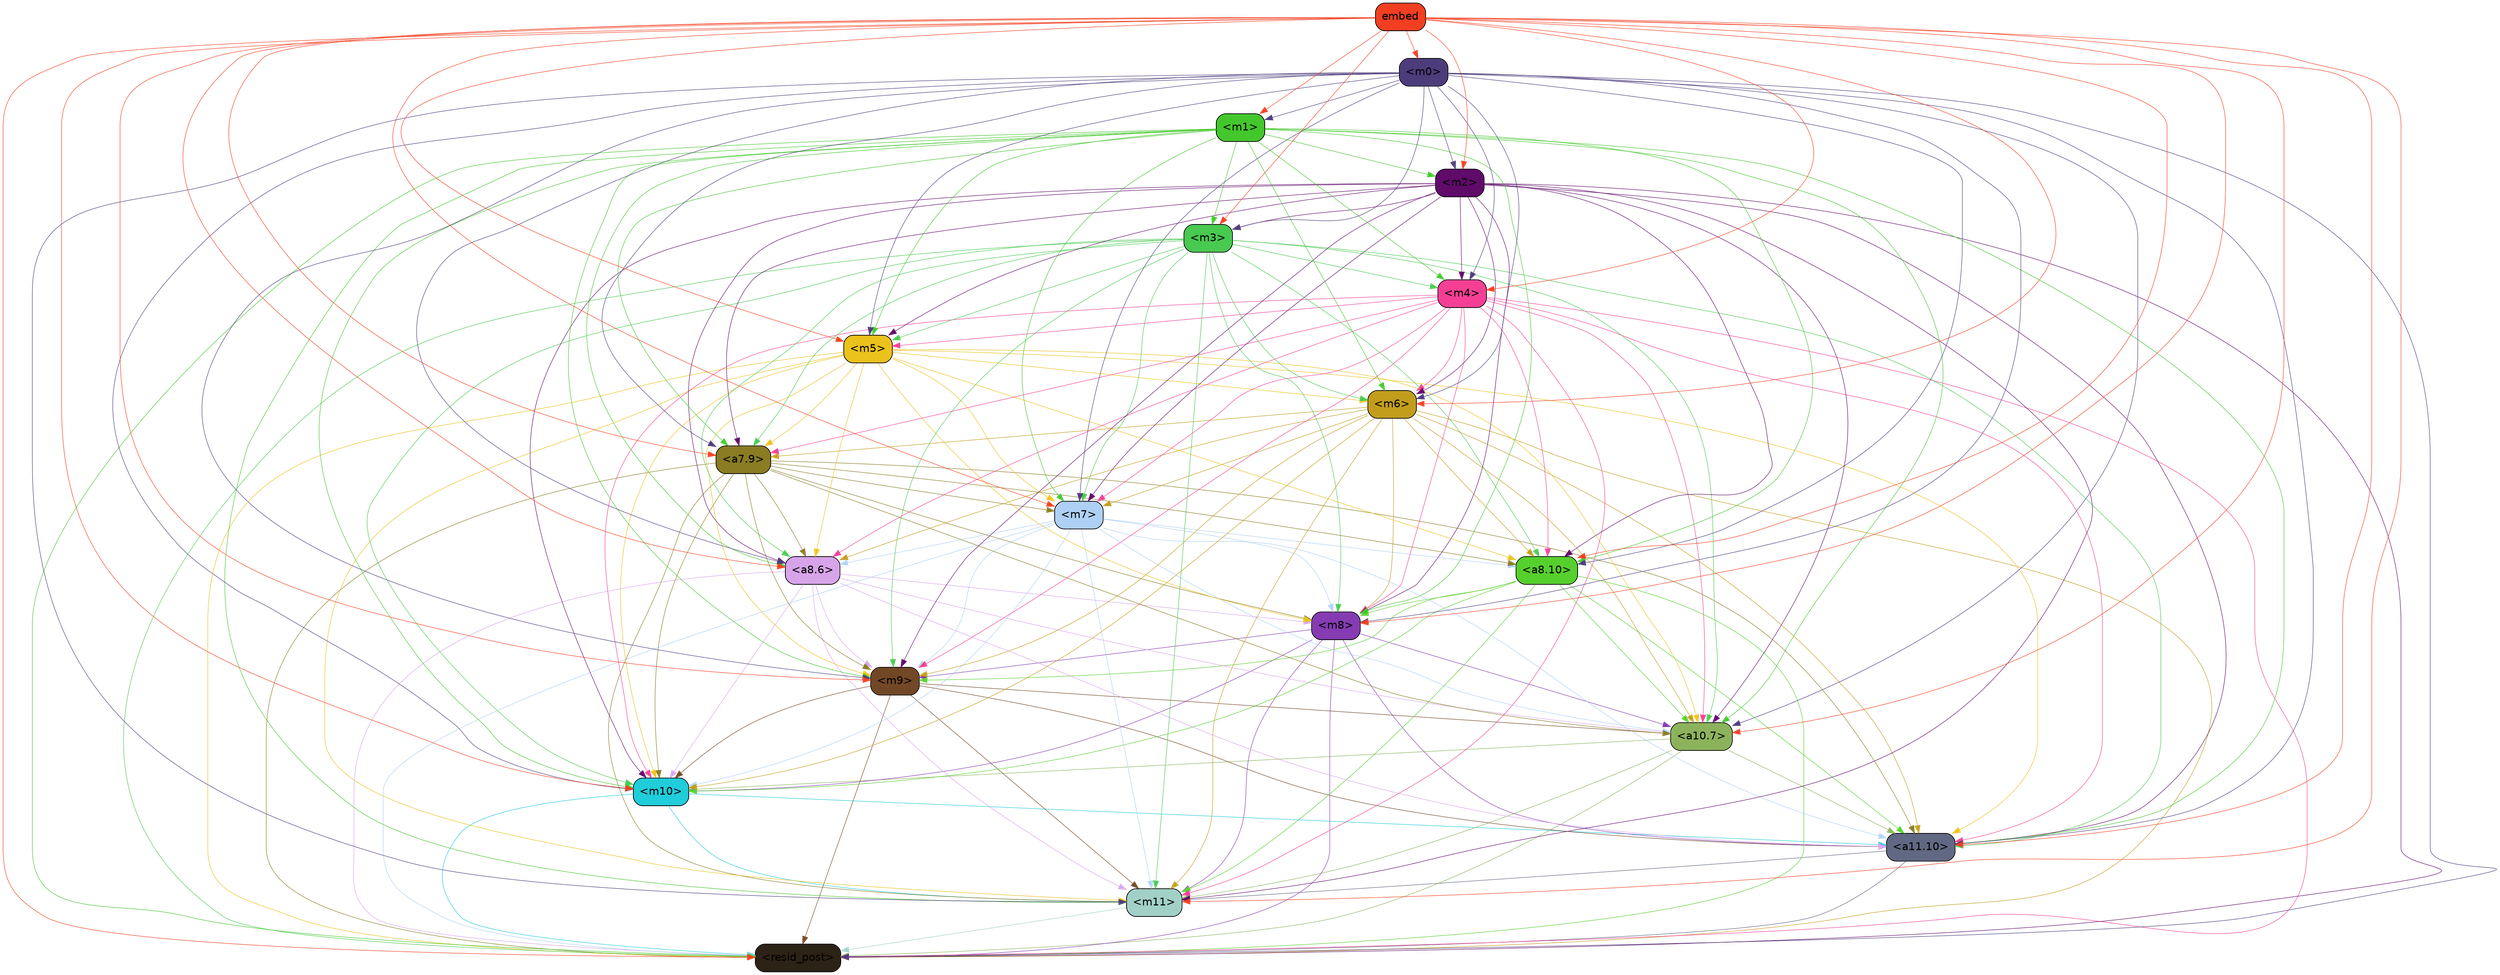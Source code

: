 strict digraph "" {
	graph [bgcolor=transparent,
		layout=dot,
		overlap=false,
		splines=true
	];
	"<m11>"	[color=black,
		fillcolor="#a1d0c7",
		fontname=Helvetica,
		shape=box,
		style="filled, rounded"];
	"<resid_post>"	[color=black,
		fillcolor="#2c2216",
		fontname=Helvetica,
		shape=box,
		style="filled, rounded"];
	"<m11>" -> "<resid_post>"	[color="#a1d0c7",
		penwidth=0.6];
	"<a11.10>"	[color=black,
		fillcolor="#606883",
		fontname=Helvetica,
		shape=box,
		style="filled, rounded"];
	"<a11.10>" -> "<m11>"	[color="#606883",
		penwidth=0.6];
	"<a11.10>" -> "<resid_post>"	[color="#606883",
		penwidth=0.6];
	"<m10>"	[color=black,
		fillcolor="#20cdda",
		fontname=Helvetica,
		shape=box,
		style="filled, rounded"];
	"<m10>" -> "<m11>"	[color="#20cdda",
		penwidth=0.6];
	"<m10>" -> "<resid_post>"	[color="#20cdda",
		penwidth=0.6];
	"<m10>" -> "<a11.10>"	[color="#20cdda",
		penwidth=0.6];
	"<a10.7>"	[color=black,
		fillcolor="#8cb35c",
		fontname=Helvetica,
		shape=box,
		style="filled, rounded"];
	"<a10.7>" -> "<m11>"	[color="#8cb35c",
		penwidth=0.6];
	"<a10.7>" -> "<resid_post>"	[color="#8cb35c",
		penwidth=0.6];
	"<a10.7>" -> "<a11.10>"	[color="#8cb35c",
		penwidth=0.6];
	"<a10.7>" -> "<m10>"	[color="#8cb35c",
		penwidth=0.6];
	"<m9>"	[color=black,
		fillcolor="#724726",
		fontname=Helvetica,
		shape=box,
		style="filled, rounded"];
	"<m9>" -> "<m11>"	[color="#724726",
		penwidth=0.6];
	"<m9>" -> "<resid_post>"	[color="#724726",
		penwidth=0.6];
	"<m9>" -> "<a11.10>"	[color="#724726",
		penwidth=0.6];
	"<m9>" -> "<m10>"	[color="#724726",
		penwidth=0.6];
	"<m9>" -> "<a10.7>"	[color="#724726",
		penwidth=0.6];
	"<m8>"	[color=black,
		fillcolor="#853bb2",
		fontname=Helvetica,
		shape=box,
		style="filled, rounded"];
	"<m8>" -> "<m11>"	[color="#853bb2",
		penwidth=0.6];
	"<m8>" -> "<resid_post>"	[color="#853bb2",
		penwidth=0.6];
	"<m8>" -> "<a11.10>"	[color="#853bb2",
		penwidth=0.6];
	"<m8>" -> "<m10>"	[color="#853bb2",
		penwidth=0.6];
	"<m8>" -> "<a10.7>"	[color="#853bb2",
		penwidth=0.6];
	"<m8>" -> "<m9>"	[color="#853bb2",
		penwidth=0.6];
	"<a8.10>"	[color=black,
		fillcolor="#56d02d",
		fontname=Helvetica,
		shape=box,
		style="filled, rounded"];
	"<a8.10>" -> "<m11>"	[color="#56d02d",
		penwidth=0.6];
	"<a8.10>" -> "<resid_post>"	[color="#56d02d",
		penwidth=0.6];
	"<a8.10>" -> "<a11.10>"	[color="#56d02d",
		penwidth=0.6];
	"<a8.10>" -> "<m10>"	[color="#56d02d",
		penwidth=0.6];
	"<a8.10>" -> "<a10.7>"	[color="#56d02d",
		penwidth=0.6];
	"<a8.10>" -> "<m9>"	[color="#56d02d",
		penwidth=0.6];
	"<a8.10>" -> "<m8>"	[color="#56d02d",
		penwidth=0.6];
	"<a8.6>"	[color=black,
		fillcolor="#d7a4e9",
		fontname=Helvetica,
		shape=box,
		style="filled, rounded"];
	"<a8.6>" -> "<m11>"	[color="#d7a4e9",
		penwidth=0.6];
	"<a8.6>" -> "<resid_post>"	[color="#d7a4e9",
		penwidth=0.6];
	"<a8.6>" -> "<a11.10>"	[color="#d7a4e9",
		penwidth=0.6];
	"<a8.6>" -> "<m10>"	[color="#d7a4e9",
		penwidth=0.6];
	"<a8.6>" -> "<a10.7>"	[color="#d7a4e9",
		penwidth=0.6];
	"<a8.6>" -> "<m9>"	[color="#d7a4e9",
		penwidth=0.6];
	"<a8.6>" -> "<m8>"	[color="#d7a4e9",
		penwidth=0.6];
	"<m7>"	[color=black,
		fillcolor="#aed0f4",
		fontname=Helvetica,
		shape=box,
		style="filled, rounded"];
	"<m7>" -> "<m11>"	[color="#aed0f4",
		penwidth=0.6];
	"<m7>" -> "<resid_post>"	[color="#aed0f4",
		penwidth=0.6];
	"<m7>" -> "<a11.10>"	[color="#aed0f4",
		penwidth=0.6];
	"<m7>" -> "<m10>"	[color="#aed0f4",
		penwidth=0.6];
	"<m7>" -> "<a10.7>"	[color="#aed0f4",
		penwidth=0.6];
	"<m7>" -> "<m9>"	[color="#aed0f4",
		penwidth=0.6];
	"<m7>" -> "<m8>"	[color="#aed0f4",
		penwidth=0.6];
	"<m7>" -> "<a8.10>"	[color="#aed0f4",
		penwidth=0.6];
	"<m7>" -> "<a8.6>"	[color="#aed0f4",
		penwidth=0.6];
	"<a7.9>"	[color=black,
		fillcolor="#897c23",
		fontname=Helvetica,
		shape=box,
		style="filled, rounded"];
	"<a7.9>" -> "<m11>"	[color="#897c23",
		penwidth=0.6];
	"<a7.9>" -> "<resid_post>"	[color="#897c23",
		penwidth=0.6];
	"<a7.9>" -> "<a11.10>"	[color="#897c23",
		penwidth=0.6];
	"<a7.9>" -> "<m10>"	[color="#897c23",
		penwidth=0.6];
	"<a7.9>" -> "<a10.7>"	[color="#897c23",
		penwidth=0.6];
	"<a7.9>" -> "<m9>"	[color="#897c23",
		penwidth=0.6];
	"<a7.9>" -> "<m8>"	[color="#897c23",
		penwidth=0.6];
	"<a7.9>" -> "<a8.10>"	[color="#897c23",
		penwidth=0.6];
	"<a7.9>" -> "<a8.6>"	[color="#897c23",
		penwidth=0.6];
	"<a7.9>" -> "<m7>"	[color="#897c23",
		penwidth=0.6];
	"<m6>"	[color=black,
		fillcolor="#c29d1c",
		fontname=Helvetica,
		shape=box,
		style="filled, rounded"];
	"<m6>" -> "<m11>"	[color="#c29d1c",
		penwidth=0.6];
	"<m6>" -> "<resid_post>"	[color="#c29d1c",
		penwidth=0.6];
	"<m6>" -> "<a11.10>"	[color="#c29d1c",
		penwidth=0.6];
	"<m6>" -> "<m10>"	[color="#c29d1c",
		penwidth=0.6];
	"<m6>" -> "<a10.7>"	[color="#c29d1c",
		penwidth=0.6];
	"<m6>" -> "<m9>"	[color="#c29d1c",
		penwidth=0.6];
	"<m6>" -> "<m8>"	[color="#c29d1c",
		penwidth=0.6];
	"<m6>" -> "<a8.10>"	[color="#c29d1c",
		penwidth=0.6];
	"<m6>" -> "<a8.6>"	[color="#c29d1c",
		penwidth=0.6];
	"<m6>" -> "<m7>"	[color="#c29d1c",
		penwidth=0.6];
	"<m6>" -> "<a7.9>"	[color="#c29d1c",
		penwidth=0.6];
	"<m5>"	[color=black,
		fillcolor="#ebc11c",
		fontname=Helvetica,
		shape=box,
		style="filled, rounded"];
	"<m5>" -> "<m11>"	[color="#ebc11c",
		penwidth=0.6];
	"<m5>" -> "<resid_post>"	[color="#ebc11c",
		penwidth=0.6];
	"<m5>" -> "<a11.10>"	[color="#ebc11c",
		penwidth=0.6];
	"<m5>" -> "<m10>"	[color="#ebc11c",
		penwidth=0.6];
	"<m5>" -> "<a10.7>"	[color="#ebc11c",
		penwidth=0.6];
	"<m5>" -> "<m9>"	[color="#ebc11c",
		penwidth=0.6];
	"<m5>" -> "<m8>"	[color="#ebc11c",
		penwidth=0.6];
	"<m5>" -> "<a8.10>"	[color="#ebc11c",
		penwidth=0.6];
	"<m5>" -> "<a8.6>"	[color="#ebc11c",
		penwidth=0.6];
	"<m5>" -> "<m7>"	[color="#ebc11c",
		penwidth=0.6];
	"<m5>" -> "<a7.9>"	[color="#ebc11c",
		penwidth=0.6];
	"<m5>" -> "<m6>"	[color="#ebc11c",
		penwidth=0.6];
	"<m4>"	[color=black,
		fillcolor="#f43f94",
		fontname=Helvetica,
		shape=box,
		style="filled, rounded"];
	"<m4>" -> "<m11>"	[color="#f43f94",
		penwidth=0.6];
	"<m4>" -> "<resid_post>"	[color="#f43f94",
		penwidth=0.6];
	"<m4>" -> "<a11.10>"	[color="#f43f94",
		penwidth=0.6];
	"<m4>" -> "<m10>"	[color="#f43f94",
		penwidth=0.6];
	"<m4>" -> "<a10.7>"	[color="#f43f94",
		penwidth=0.6];
	"<m4>" -> "<m9>"	[color="#f43f94",
		penwidth=0.6];
	"<m4>" -> "<m8>"	[color="#f43f94",
		penwidth=0.6];
	"<m4>" -> "<a8.10>"	[color="#f43f94",
		penwidth=0.6];
	"<m4>" -> "<a8.6>"	[color="#f43f94",
		penwidth=0.6];
	"<m4>" -> "<m7>"	[color="#f43f94",
		penwidth=0.6];
	"<m4>" -> "<a7.9>"	[color="#f43f94",
		penwidth=0.6];
	"<m4>" -> "<m6>"	[color="#f43f94",
		penwidth=0.6];
	"<m4>" -> "<m5>"	[color="#f43f94",
		penwidth=0.6];
	"<m3>"	[color=black,
		fillcolor="#48c950",
		fontname=Helvetica,
		shape=box,
		style="filled, rounded"];
	"<m3>" -> "<m11>"	[color="#48c950",
		penwidth=0.6];
	"<m3>" -> "<resid_post>"	[color="#48c950",
		penwidth=0.6];
	"<m3>" -> "<a11.10>"	[color="#48c950",
		penwidth=0.6];
	"<m3>" -> "<m10>"	[color="#48c950",
		penwidth=0.6];
	"<m3>" -> "<a10.7>"	[color="#48c950",
		penwidth=0.6];
	"<m3>" -> "<m9>"	[color="#48c950",
		penwidth=0.6];
	"<m3>" -> "<m8>"	[color="#48c950",
		penwidth=0.6];
	"<m3>" -> "<a8.10>"	[color="#48c950",
		penwidth=0.6];
	"<m3>" -> "<a8.6>"	[color="#48c950",
		penwidth=0.6];
	"<m3>" -> "<m7>"	[color="#48c950",
		penwidth=0.6];
	"<m3>" -> "<a7.9>"	[color="#48c950",
		penwidth=0.6];
	"<m3>" -> "<m6>"	[color="#48c950",
		penwidth=0.6];
	"<m3>" -> "<m5>"	[color="#48c950",
		penwidth=0.6];
	"<m3>" -> "<m4>"	[color="#48c950",
		penwidth=0.6];
	"<m2>"	[color=black,
		fillcolor="#600a6a",
		fontname=Helvetica,
		shape=box,
		style="filled, rounded"];
	"<m2>" -> "<m11>"	[color="#600a6a",
		penwidth=0.6];
	"<m2>" -> "<resid_post>"	[color="#600a6a",
		penwidth=0.6];
	"<m2>" -> "<a11.10>"	[color="#600a6a",
		penwidth=0.6];
	"<m2>" -> "<m10>"	[color="#600a6a",
		penwidth=0.6];
	"<m2>" -> "<a10.7>"	[color="#600a6a",
		penwidth=0.6];
	"<m2>" -> "<m9>"	[color="#600a6a",
		penwidth=0.6];
	"<m2>" -> "<m8>"	[color="#600a6a",
		penwidth=0.6];
	"<m2>" -> "<a8.10>"	[color="#600a6a",
		penwidth=0.6];
	"<m2>" -> "<a8.6>"	[color="#600a6a",
		penwidth=0.6];
	"<m2>" -> "<m7>"	[color="#600a6a",
		penwidth=0.6];
	"<m2>" -> "<a7.9>"	[color="#600a6a",
		penwidth=0.6];
	"<m2>" -> "<m6>"	[color="#600a6a",
		penwidth=0.6];
	"<m2>" -> "<m5>"	[color="#600a6a",
		penwidth=0.6];
	"<m2>" -> "<m4>"	[color="#600a6a",
		penwidth=0.6];
	"<m2>" -> "<m3>"	[color="#600a6a",
		penwidth=0.6];
	"<m1>"	[color=black,
		fillcolor="#43c72c",
		fontname=Helvetica,
		shape=box,
		style="filled, rounded"];
	"<m1>" -> "<m11>"	[color="#43c72c",
		penwidth=0.6];
	"<m1>" -> "<resid_post>"	[color="#43c72c",
		penwidth=0.6];
	"<m1>" -> "<a11.10>"	[color="#43c72c",
		penwidth=0.6];
	"<m1>" -> "<m10>"	[color="#43c72c",
		penwidth=0.6];
	"<m1>" -> "<a10.7>"	[color="#43c72c",
		penwidth=0.6];
	"<m1>" -> "<m9>"	[color="#43c72c",
		penwidth=0.6];
	"<m1>" -> "<m8>"	[color="#43c72c",
		penwidth=0.6];
	"<m1>" -> "<a8.10>"	[color="#43c72c",
		penwidth=0.6];
	"<m1>" -> "<a8.6>"	[color="#43c72c",
		penwidth=0.6];
	"<m1>" -> "<m7>"	[color="#43c72c",
		penwidth=0.6];
	"<m1>" -> "<a7.9>"	[color="#43c72c",
		penwidth=0.6];
	"<m1>" -> "<m6>"	[color="#43c72c",
		penwidth=0.6];
	"<m1>" -> "<m5>"	[color="#43c72c",
		penwidth=0.6];
	"<m1>" -> "<m4>"	[color="#43c72c",
		penwidth=0.6];
	"<m1>" -> "<m3>"	[color="#43c72c",
		penwidth=0.6];
	"<m1>" -> "<m2>"	[color="#43c72c",
		penwidth=0.6];
	"<m0>"	[color=black,
		fillcolor="#4d3c7c",
		fontname=Helvetica,
		shape=box,
		style="filled, rounded"];
	"<m0>" -> "<m11>"	[color="#4d3c7c",
		penwidth=0.6];
	"<m0>" -> "<resid_post>"	[color="#4d3c7c",
		penwidth=0.6];
	"<m0>" -> "<a11.10>"	[color="#4d3c7c",
		penwidth=0.6];
	"<m0>" -> "<m10>"	[color="#4d3c7c",
		penwidth=0.6];
	"<m0>" -> "<a10.7>"	[color="#4d3c7c",
		penwidth=0.6];
	"<m0>" -> "<m9>"	[color="#4d3c7c",
		penwidth=0.6];
	"<m0>" -> "<m8>"	[color="#4d3c7c",
		penwidth=0.6];
	"<m0>" -> "<a8.10>"	[color="#4d3c7c",
		penwidth=0.6];
	"<m0>" -> "<a8.6>"	[color="#4d3c7c",
		penwidth=0.6];
	"<m0>" -> "<m7>"	[color="#4d3c7c",
		penwidth=0.6];
	"<m0>" -> "<a7.9>"	[color="#4d3c7c",
		penwidth=0.6];
	"<m0>" -> "<m6>"	[color="#4d3c7c",
		penwidth=0.6];
	"<m0>" -> "<m5>"	[color="#4d3c7c",
		penwidth=0.6];
	"<m0>" -> "<m4>"	[color="#4d3c7c",
		penwidth=0.6];
	"<m0>" -> "<m3>"	[color="#4d3c7c",
		penwidth=0.6];
	"<m0>" -> "<m2>"	[color="#4d3c7c",
		penwidth=0.6];
	"<m0>" -> "<m1>"	[color="#4d3c7c",
		penwidth=0.6];
	embed	[color=black,
		fillcolor="#f33f21",
		fontname=Helvetica,
		shape=box,
		style="filled, rounded"];
	embed -> "<m11>"	[color="#f33f21",
		penwidth=0.6];
	embed -> "<resid_post>"	[color="#f33f21",
		penwidth=0.6];
	embed -> "<a11.10>"	[color="#f33f21",
		penwidth=0.6];
	embed -> "<m10>"	[color="#f33f21",
		penwidth=0.6];
	embed -> "<a10.7>"	[color="#f33f21",
		penwidth=0.6];
	embed -> "<m9>"	[color="#f33f21",
		penwidth=0.6];
	embed -> "<m8>"	[color="#f33f21",
		penwidth=0.6];
	embed -> "<a8.10>"	[color="#f33f21",
		penwidth=0.6];
	embed -> "<a8.6>"	[color="#f33f21",
		penwidth=0.6];
	embed -> "<m7>"	[color="#f33f21",
		penwidth=0.6];
	embed -> "<a7.9>"	[color="#f33f21",
		penwidth=0.6];
	embed -> "<m6>"	[color="#f33f21",
		penwidth=0.6];
	embed -> "<m5>"	[color="#f33f21",
		penwidth=0.6];
	embed -> "<m4>"	[color="#f33f21",
		penwidth=0.6];
	embed -> "<m3>"	[color="#f33f21",
		penwidth=0.6];
	embed -> "<m2>"	[color="#f33f21",
		penwidth=0.6];
	embed -> "<m1>"	[color="#f33f21",
		penwidth=0.6];
	embed -> "<m0>"	[color="#f33f21",
		penwidth=0.6];
}
